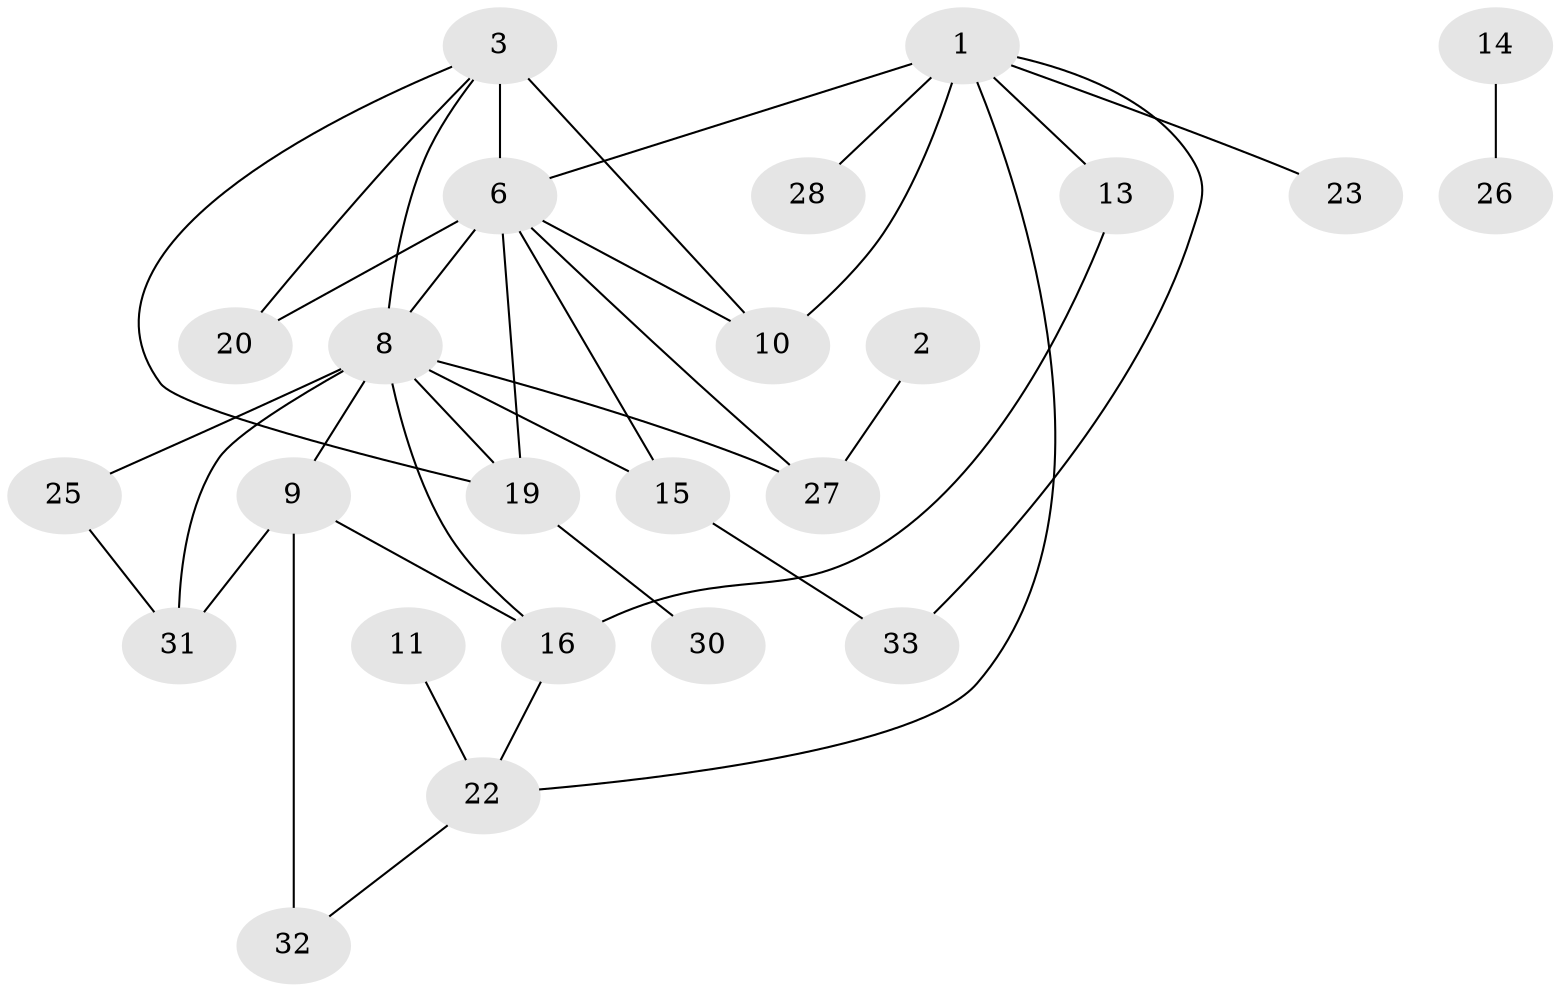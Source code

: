 // original degree distribution, {2: 0.2605042016806723, 3: 0.21008403361344538, 0: 0.058823529411764705, 1: 0.3277310924369748, 4: 0.10084033613445378, 5: 0.03361344537815126, 6: 0.008403361344537815}
// Generated by graph-tools (version 1.1) at 2025/48/03/04/25 22:48:07]
// undirected, 24 vertices, 37 edges
graph export_dot {
  node [color=gray90,style=filled];
  1;
  2;
  3;
  6;
  8;
  9;
  10;
  11;
  13;
  14;
  15;
  16;
  19;
  20;
  22;
  23;
  25;
  26;
  27;
  28;
  30;
  31;
  32;
  33;
  1 -- 6 [weight=1.0];
  1 -- 10 [weight=2.0];
  1 -- 13 [weight=1.0];
  1 -- 22 [weight=1.0];
  1 -- 23 [weight=1.0];
  1 -- 28 [weight=1.0];
  1 -- 33 [weight=1.0];
  2 -- 27 [weight=1.0];
  3 -- 6 [weight=3.0];
  3 -- 8 [weight=1.0];
  3 -- 10 [weight=1.0];
  3 -- 19 [weight=1.0];
  3 -- 20 [weight=1.0];
  6 -- 8 [weight=2.0];
  6 -- 10 [weight=2.0];
  6 -- 15 [weight=1.0];
  6 -- 19 [weight=1.0];
  6 -- 20 [weight=1.0];
  6 -- 27 [weight=1.0];
  8 -- 9 [weight=1.0];
  8 -- 15 [weight=1.0];
  8 -- 16 [weight=1.0];
  8 -- 19 [weight=1.0];
  8 -- 25 [weight=2.0];
  8 -- 27 [weight=1.0];
  8 -- 31 [weight=1.0];
  9 -- 16 [weight=1.0];
  9 -- 31 [weight=1.0];
  9 -- 32 [weight=2.0];
  11 -- 22 [weight=1.0];
  13 -- 16 [weight=1.0];
  14 -- 26 [weight=1.0];
  15 -- 33 [weight=1.0];
  16 -- 22 [weight=1.0];
  19 -- 30 [weight=1.0];
  22 -- 32 [weight=1.0];
  25 -- 31 [weight=1.0];
}

